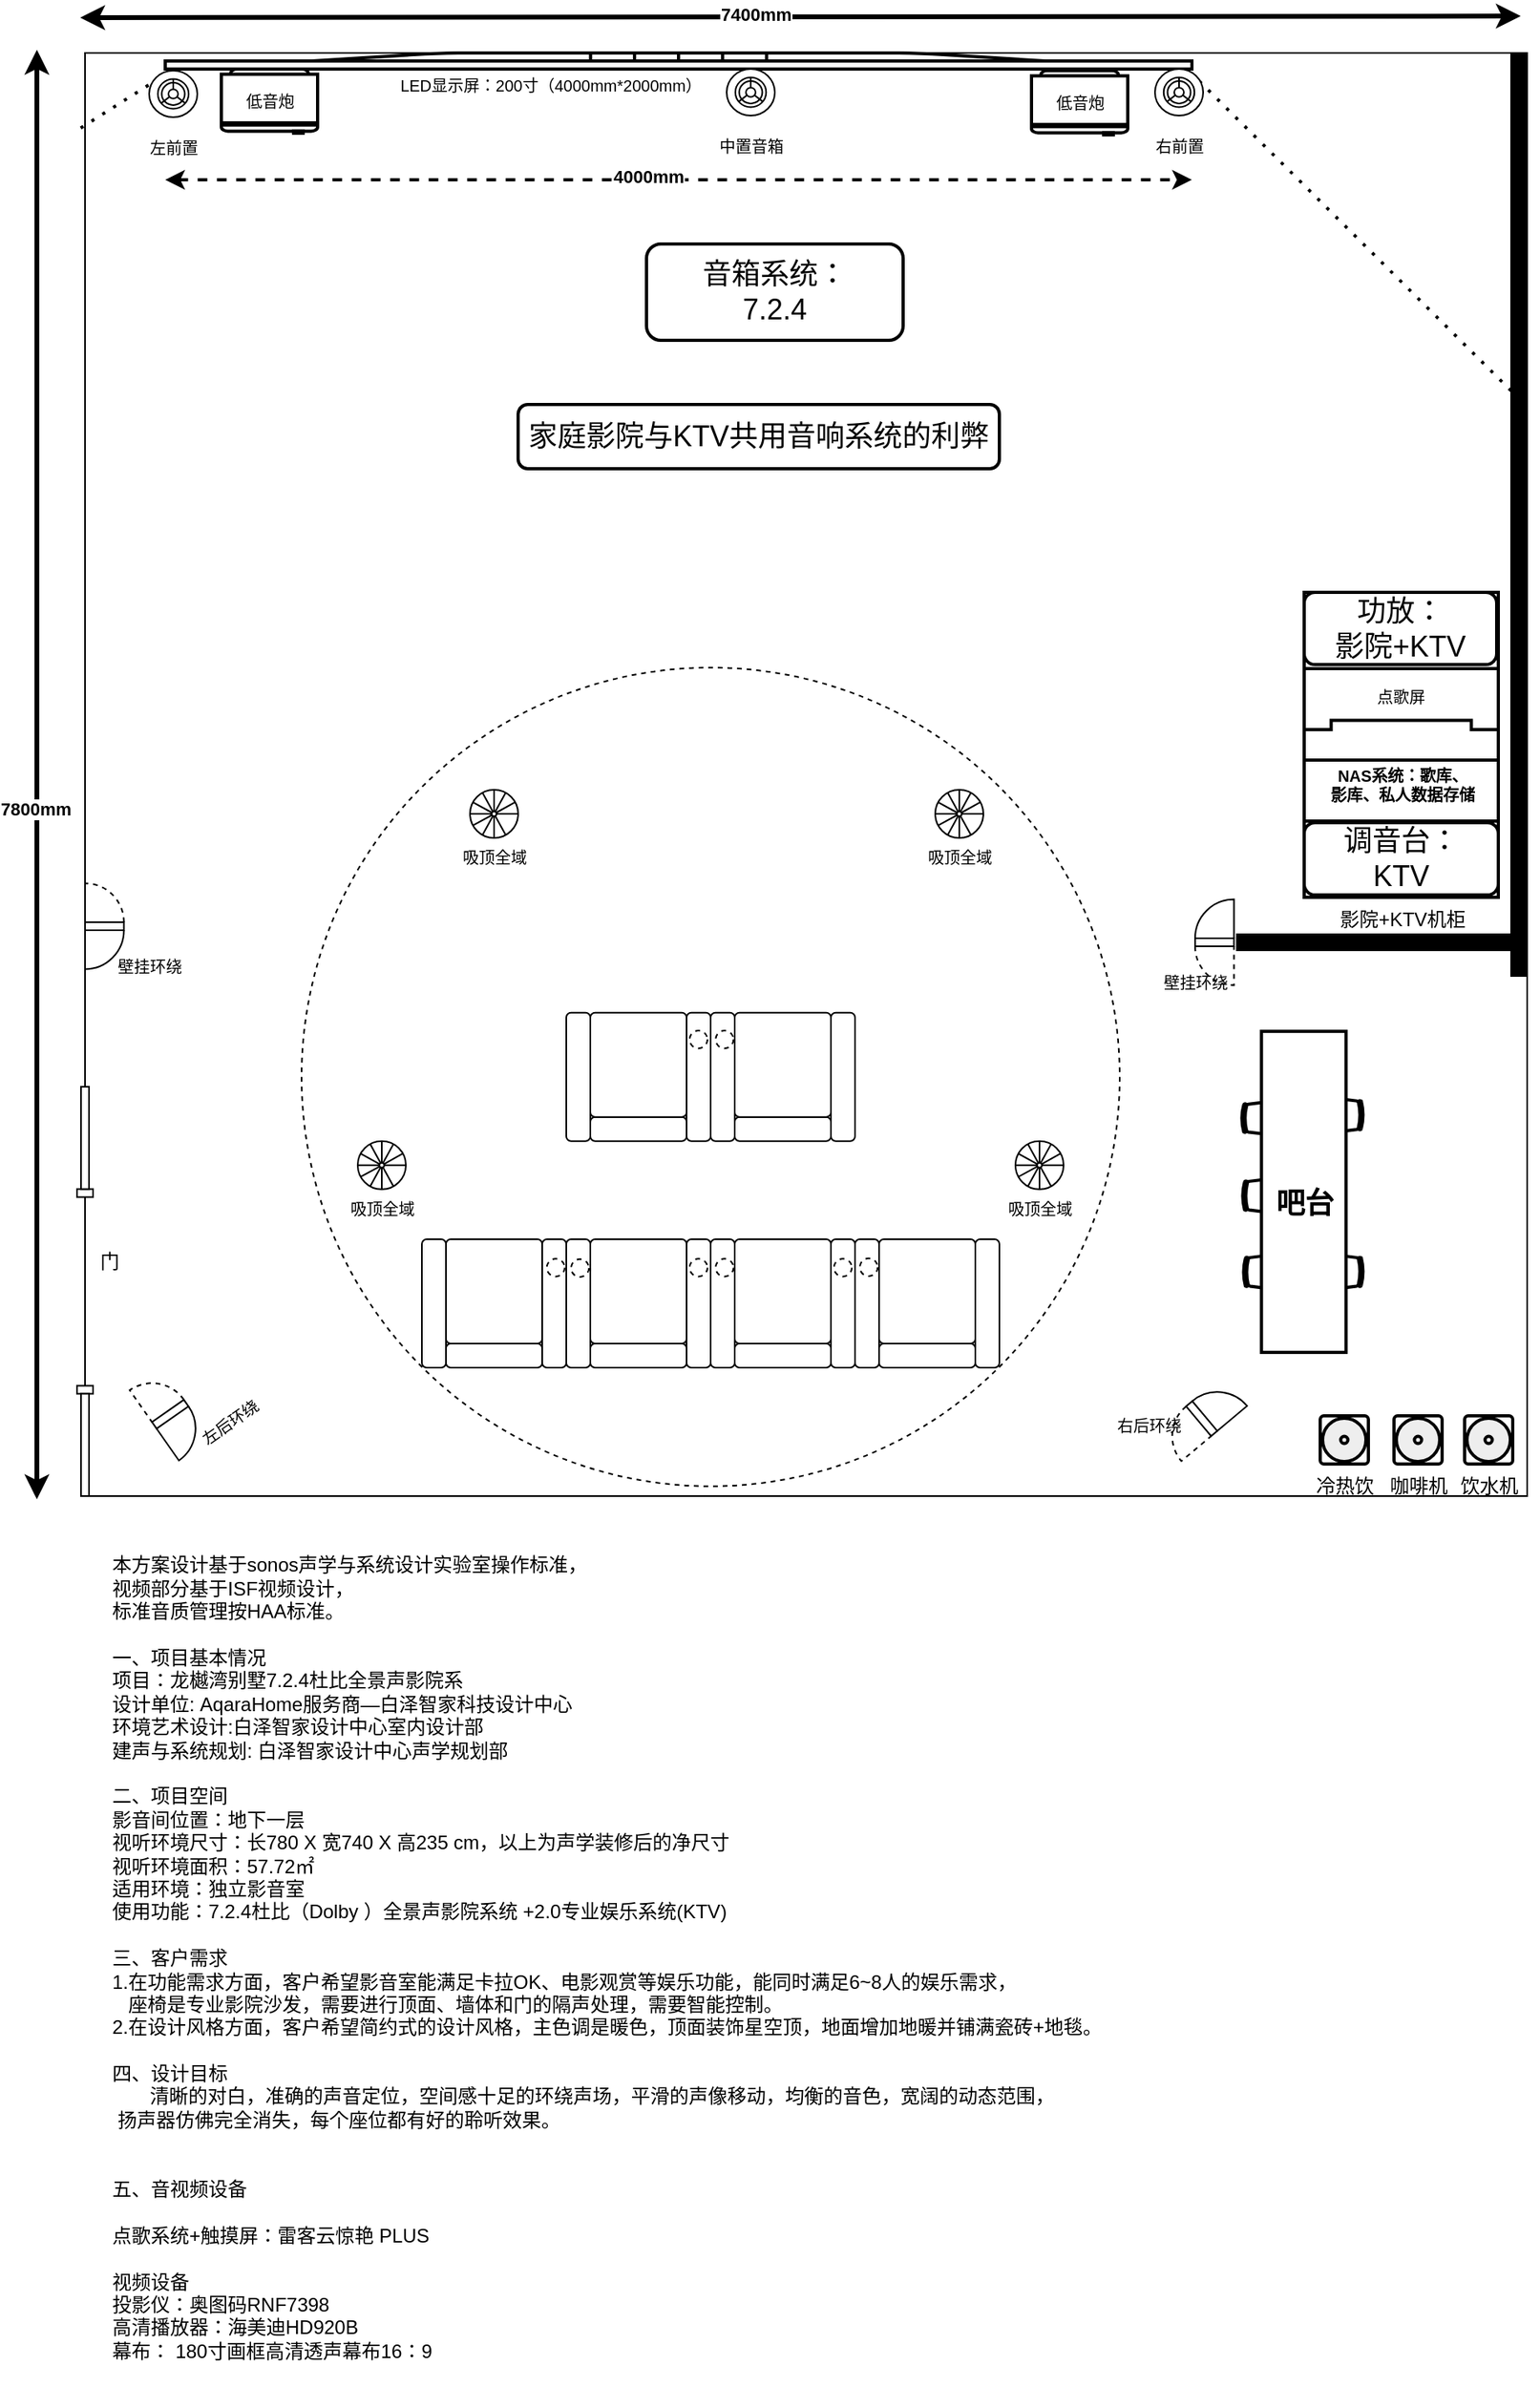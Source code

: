 <mxfile version="15.5.8" type="github">
  <diagram id="l9gon10-OVFrLEdtlygo" name="第 1 页">
    <mxGraphModel dx="1422" dy="754" grid="1" gridSize="10" guides="1" tooltips="1" connect="1" arrows="1" fold="1" page="1" pageScale="1" pageWidth="827" pageHeight="1169" math="0" shadow="0">
      <root>
        <mxCell id="0" />
        <mxCell id="1" parent="0" />
        <mxCell id="b5rMPWdn-qDBkz6BJryQ-1" value="" style="whiteSpace=wrap;html=1;aspect=fixed;" parent="1" vertex="1">
          <mxGeometry x="160" y="131" width="899" height="899" as="geometry" />
        </mxCell>
        <mxCell id="b5rMPWdn-qDBkz6BJryQ-3" value="" style="verticalLabelPosition=bottom;html=1;verticalAlign=top;align=center;shape=mxgraph.floorplan.doorDoublePocket;dx=0.25;rotation=90;" parent="1" vertex="1">
          <mxGeometry x="32.5" y="897.5" width="255" height="10" as="geometry" />
        </mxCell>
        <mxCell id="b5rMPWdn-qDBkz6BJryQ-4" value="门" style="text;html=1;resizable=0;autosize=1;align=center;verticalAlign=middle;points=[];fillColor=none;strokeColor=none;rounded=0;" parent="1" vertex="1">
          <mxGeometry x="160" y="874.25" width="30" height="20" as="geometry" />
        </mxCell>
        <mxCell id="b5rMPWdn-qDBkz6BJryQ-6" value="" style="verticalLabelPosition=bottom;html=1;verticalAlign=top;align=center;shape=mxgraph.floorplan.flat_tv;strokeWidth=2;" parent="1" vertex="1">
          <mxGeometry x="210" y="131" width="640" height="10" as="geometry" />
        </mxCell>
        <mxCell id="b5rMPWdn-qDBkz6BJryQ-33" value="" style="endArrow=none;dashed=1;html=1;dashPattern=1 3;strokeWidth=2;rounded=0;fontSize=18;entryX=0.006;entryY=1.1;entryDx=0;entryDy=0;entryPerimeter=0;exitX=-0.003;exitY=0.052;exitDx=0;exitDy=0;exitPerimeter=0;" parent="1" source="b5rMPWdn-qDBkz6BJryQ-1" target="b5rMPWdn-qDBkz6BJryQ-6" edge="1">
          <mxGeometry width="50" height="50" relative="1" as="geometry">
            <mxPoint x="210" y="230" as="sourcePoint" />
            <mxPoint x="260" y="180" as="targetPoint" />
          </mxGeometry>
        </mxCell>
        <mxCell id="b5rMPWdn-qDBkz6BJryQ-34" value="" style="endArrow=none;dashed=1;html=1;dashPattern=1 3;strokeWidth=2;rounded=0;fontSize=18;entryX=1;entryY=1.3;entryDx=0;entryDy=0;entryPerimeter=0;exitX=0.366;exitY=1;exitDx=0;exitDy=0;exitPerimeter=0;" parent="1" source="b5rMPWdn-qDBkz6BJryQ-8" target="b5rMPWdn-qDBkz6BJryQ-6" edge="1">
          <mxGeometry width="50" height="50" relative="1" as="geometry">
            <mxPoint x="170" y="342.27" as="sourcePoint" />
            <mxPoint x="224.68" y="152" as="targetPoint" />
          </mxGeometry>
        </mxCell>
        <mxCell id="b5rMPWdn-qDBkz6BJryQ-36" value="" style="verticalLabelPosition=bottom;html=1;verticalAlign=top;align=center;shape=mxgraph.floorplan.refrigerator;fontSize=18;strokeWidth=2;" parent="1" vertex="1">
          <mxGeometry x="245" y="141" width="60" height="40" as="geometry" />
        </mxCell>
        <mxCell id="b5rMPWdn-qDBkz6BJryQ-44" value="音箱系统：&lt;br&gt;7.2.4" style="rounded=1;whiteSpace=wrap;html=1;fontSize=18;strokeWidth=2;" parent="1" vertex="1">
          <mxGeometry x="510" y="250" width="160" height="60" as="geometry" />
        </mxCell>
        <mxCell id="b5rMPWdn-qDBkz6BJryQ-46" value="" style="verticalLabelPosition=bottom;html=1;verticalAlign=top;align=center;shape=mxgraph.floorplan.refrigerator;fontSize=18;strokeWidth=2;" parent="1" vertex="1">
          <mxGeometry x="750" y="142" width="60" height="40" as="geometry" />
        </mxCell>
        <mxCell id="b5rMPWdn-qDBkz6BJryQ-47" value="&lt;span style=&quot;font-size: 10px&quot;&gt;左前置&lt;/span&gt;" style="verticalLabelPosition=bottom;html=1;verticalAlign=top;align=center;shape=mxgraph.floorplan.floor_lamp;fontSize=18;strokeWidth=1;" parent="1" vertex="1">
          <mxGeometry x="200" y="142" width="30" height="29" as="geometry" />
        </mxCell>
        <mxCell id="b5rMPWdn-qDBkz6BJryQ-48" value="&lt;font style=&quot;font-size: 10px&quot;&gt;右前置&lt;/font&gt;" style="verticalLabelPosition=bottom;html=1;verticalAlign=top;align=center;shape=mxgraph.floorplan.floor_lamp;fontSize=18;strokeWidth=1;" parent="1" vertex="1">
          <mxGeometry x="827" y="141" width="30" height="29" as="geometry" />
        </mxCell>
        <mxCell id="b5rMPWdn-qDBkz6BJryQ-49" value="&lt;font style=&quot;font-size: 10px&quot;&gt;中置音箱&lt;/font&gt;" style="verticalLabelPosition=bottom;html=1;verticalAlign=top;align=center;shape=mxgraph.floorplan.floor_lamp;fontSize=18;strokeWidth=1;" parent="1" vertex="1">
          <mxGeometry x="560" y="141" width="30" height="29" as="geometry" />
        </mxCell>
        <mxCell id="b5rMPWdn-qDBkz6BJryQ-50" value="低音炮" style="text;html=1;align=center;verticalAlign=middle;resizable=0;points=[];autosize=1;strokeColor=none;fillColor=none;fontSize=10;" parent="1" vertex="1">
          <mxGeometry x="250" y="151" width="50" height="20" as="geometry" />
        </mxCell>
        <mxCell id="b5rMPWdn-qDBkz6BJryQ-51" value="低音炮" style="text;html=1;align=center;verticalAlign=middle;resizable=0;points=[];autosize=1;strokeColor=none;fillColor=none;fontSize=10;" parent="1" vertex="1">
          <mxGeometry x="755" y="152" width="50" height="20" as="geometry" />
        </mxCell>
        <mxCell id="b5rMPWdn-qDBkz6BJryQ-57" value="" style="group" parent="1" vertex="1" connectable="0">
          <mxGeometry x="160" y="650" width="70" height="60" as="geometry" />
        </mxCell>
        <mxCell id="b5rMPWdn-qDBkz6BJryQ-53" value="" style="verticalLabelPosition=bottom;html=1;verticalAlign=top;align=center;shape=mxgraph.floorplan.doorDoubleAction;aspect=fixed;fontSize=10;strokeWidth=1;" parent="b5rMPWdn-qDBkz6BJryQ-57" vertex="1">
          <mxGeometry width="24.24" height="50" as="geometry" />
        </mxCell>
        <mxCell id="b5rMPWdn-qDBkz6BJryQ-55" value="壁挂环绕" style="text;html=1;align=center;verticalAlign=middle;resizable=0;points=[];autosize=1;strokeColor=none;fillColor=none;fontSize=10;" parent="b5rMPWdn-qDBkz6BJryQ-57" vertex="1">
          <mxGeometry x="10" y="40" width="60" height="20" as="geometry" />
        </mxCell>
        <mxCell id="b5rMPWdn-qDBkz6BJryQ-58" value="" style="group;rotation=-35;" parent="1" vertex="1" connectable="0">
          <mxGeometry x="200" y="940" width="80" height="60" as="geometry" />
        </mxCell>
        <mxCell id="b5rMPWdn-qDBkz6BJryQ-59" value="" style="verticalLabelPosition=bottom;html=1;verticalAlign=top;align=center;shape=mxgraph.floorplan.doorDoubleAction;aspect=fixed;fontSize=10;strokeWidth=1;rotation=-35;" parent="b5rMPWdn-qDBkz6BJryQ-58" vertex="1">
          <mxGeometry x="1" y="14" width="24.24" height="50" as="geometry" />
        </mxCell>
        <mxCell id="b5rMPWdn-qDBkz6BJryQ-60" value="左后环绕" style="text;html=1;align=center;verticalAlign=middle;resizable=0;points=[];autosize=1;strokeColor=none;fillColor=none;fontSize=10;rotation=-35;" parent="b5rMPWdn-qDBkz6BJryQ-58" vertex="1">
          <mxGeometry x="20" y="34" width="60" height="20" as="geometry" />
        </mxCell>
        <mxCell id="b5rMPWdn-qDBkz6BJryQ-61" value="" style="group;rotation=-130;" parent="1" vertex="1" connectable="0">
          <mxGeometry x="810" y="930.75" width="73" height="65" as="geometry" />
        </mxCell>
        <mxCell id="b5rMPWdn-qDBkz6BJryQ-62" value="" style="verticalLabelPosition=bottom;html=1;verticalAlign=top;align=center;shape=mxgraph.floorplan.doorDoubleAction;aspect=fixed;fontSize=10;strokeWidth=1;rotation=-130;" parent="b5rMPWdn-qDBkz6BJryQ-61" vertex="1">
          <mxGeometry x="34" y="26" width="24.24" height="50" as="geometry" />
        </mxCell>
        <mxCell id="b5rMPWdn-qDBkz6BJryQ-64" value="右后环绕" style="text;html=1;align=center;verticalAlign=middle;resizable=0;points=[];autosize=1;strokeColor=none;fillColor=none;fontSize=10;" parent="b5rMPWdn-qDBkz6BJryQ-61" vertex="1">
          <mxGeometry x="-17" y="45" width="60" height="20" as="geometry" />
        </mxCell>
        <mxCell id="b5rMPWdn-qDBkz6BJryQ-70" value="LED显示屏：200寸（4000mm*2000mm）" style="text;html=1;align=center;verticalAlign=middle;resizable=0;points=[];autosize=1;strokeColor=none;fillColor=none;fontSize=10;" parent="1" vertex="1">
          <mxGeometry x="330" y="141" width="240" height="20" as="geometry" />
        </mxCell>
        <mxCell id="b5rMPWdn-qDBkz6BJryQ-74" value="家庭影院与KTV共用音响系统的利弊" style="rounded=1;whiteSpace=wrap;html=1;fontSize=18;strokeWidth=2;" parent="1" vertex="1">
          <mxGeometry x="430" y="350" width="300" height="40" as="geometry" />
        </mxCell>
        <mxCell id="1w61FhapGZaRiAZ52wyA-1" value="" style="endArrow=classic;startArrow=classic;html=1;rounded=0;strokeWidth=3;" parent="1" edge="1">
          <mxGeometry width="50" height="50" relative="1" as="geometry">
            <mxPoint x="157" y="109" as="sourcePoint" />
            <mxPoint x="1055" y="108" as="targetPoint" />
          </mxGeometry>
        </mxCell>
        <mxCell id="1w61FhapGZaRiAZ52wyA-4" value="&lt;b&gt;7400mm&lt;/b&gt;" style="edgeLabel;html=1;align=center;verticalAlign=middle;resizable=0;points=[];" parent="1w61FhapGZaRiAZ52wyA-1" vertex="1" connectable="0">
          <mxGeometry x="-0.064" y="2" relative="1" as="geometry">
            <mxPoint as="offset" />
          </mxGeometry>
        </mxCell>
        <mxCell id="1w61FhapGZaRiAZ52wyA-2" value="" style="endArrow=classic;startArrow=classic;html=1;rounded=0;strokeWidth=3;" parent="1" edge="1">
          <mxGeometry width="50" height="50" relative="1" as="geometry">
            <mxPoint x="130" y="129" as="sourcePoint" />
            <mxPoint x="130" y="1032" as="targetPoint" />
          </mxGeometry>
        </mxCell>
        <mxCell id="1w61FhapGZaRiAZ52wyA-3" value="&lt;b&gt;7800mm&lt;/b&gt;" style="edgeLabel;html=1;align=center;verticalAlign=middle;resizable=0;points=[];" parent="1w61FhapGZaRiAZ52wyA-2" vertex="1" connectable="0">
          <mxGeometry x="-0.471" y="-1" relative="1" as="geometry">
            <mxPoint y="234" as="offset" />
          </mxGeometry>
        </mxCell>
        <mxCell id="1w61FhapGZaRiAZ52wyA-5" value="" style="endArrow=classic;startArrow=classic;html=1;rounded=0;strokeWidth=2;dashed=1;" parent="1" edge="1">
          <mxGeometry width="50" height="50" relative="1" as="geometry">
            <mxPoint x="210" y="210" as="sourcePoint" />
            <mxPoint x="850" y="210" as="targetPoint" />
          </mxGeometry>
        </mxCell>
        <mxCell id="1w61FhapGZaRiAZ52wyA-6" value="&lt;b&gt;4000mm&lt;/b&gt;" style="edgeLabel;html=1;align=center;verticalAlign=middle;resizable=0;points=[];" parent="1w61FhapGZaRiAZ52wyA-5" vertex="1" connectable="0">
          <mxGeometry x="-0.064" y="2" relative="1" as="geometry">
            <mxPoint x="1" as="offset" />
          </mxGeometry>
        </mxCell>
        <mxCell id="LeZy-6Q0t0JDq_TNYTME-3" value="&lt;div&gt;本方案设计基于sonos声学与系统设计实验室操作标准，&lt;/div&gt;&lt;div&gt;视频部分基于ISF视频设计，&lt;/div&gt;&lt;div&gt;标准音质管理按HAA标准。&lt;/div&gt;&lt;div&gt;&amp;nbsp;&lt;/div&gt;&lt;div&gt;一、项目基本情况&lt;/div&gt;&lt;div&gt;项目：龙樾湾别墅7.2.4杜比全景声影院系&lt;/div&gt;&lt;div&gt;设计单位: AqaraHome服务商—白泽智家科技设计中心&lt;/div&gt;&lt;div&gt;环境艺术设计:白泽智家设计中心室内设计部&lt;/div&gt;&lt;div&gt;建声与系统规划: 白泽智家设计中心声学规划部&lt;/div&gt;&lt;div&gt;&amp;nbsp;&lt;/div&gt;&lt;div&gt;二、项目空间&lt;/div&gt;&lt;div&gt;影音间位置：地下一层&lt;/div&gt;&lt;div&gt;视听环境尺寸：长780 X 宽740 X 高235 cm，以上为声学装修后的净尺寸&lt;/div&gt;&lt;div&gt;视听环境面积：57.72㎡&lt;/div&gt;&lt;div&gt;适用环境：独立影音室&lt;/div&gt;&lt;div&gt;使用功能：7.2.4杜比（Dolby ）全景声影院系统 +2.0专业娱乐系统(KTV)&lt;/div&gt;&lt;div&gt;&amp;nbsp;&lt;/div&gt;&lt;div&gt;三、客户需求&lt;/div&gt;&lt;div&gt;1.在功能需求方面，客户希望影音室能满足卡拉OK、电影观赏等娱乐功能，能同时满足6~8人的娱乐需求，&lt;/div&gt;&lt;div&gt;&amp;nbsp; &amp;nbsp;座椅是专业影院沙发，需要进行顶面、墙体和门的隔声处理，需要智能控制。&lt;/div&gt;&lt;div&gt;2.在设计风格方面，客户希望简约式的设计风格，主色调是暖色，顶面装饰星空顶，地面增加地暖并铺满瓷砖+地毯。&lt;/div&gt;&lt;div&gt;&amp;nbsp;&lt;/div&gt;&lt;div&gt;四、设计目标&lt;/div&gt;&lt;div&gt;&amp;nbsp; &amp;nbsp; &amp;nbsp; &amp;nbsp;清晰的对白，准确的声音定位，空间感十足的环绕声场，平滑的声像移动，均衡的音色，宽阔的动态范围，&lt;/div&gt;&lt;div&gt;&amp;nbsp;扬声器仿佛完全消失，每个座位都有好的聆听效果。&lt;/div&gt;&lt;div&gt;&lt;br&gt;&lt;/div&gt;&lt;div&gt;&amp;nbsp;&lt;/div&gt;&lt;div&gt;五、音视频设备&amp;nbsp;&lt;/div&gt;&lt;div&gt;&lt;br&gt;&lt;/div&gt;&lt;div&gt;&lt;div&gt;点歌系统+触摸屏：雷客云惊艳 PLUS&lt;/div&gt;&lt;div&gt;&lt;br&gt;&lt;/div&gt;&lt;div&gt;视频设备&lt;/div&gt;&lt;div&gt;投影仪：奥图码RNF7398&lt;/div&gt;&lt;div&gt;高清播放器：海美迪HD920B&lt;/div&gt;&lt;div&gt;幕布： 180寸画框高清透声幕布16：9&lt;/div&gt;&lt;/div&gt;&lt;div&gt;&lt;br&gt;&lt;/div&gt;" style="text;html=1;align=left;verticalAlign=middle;resizable=0;points=[];autosize=1;strokeColor=none;fillColor=none;" vertex="1" parent="1">
          <mxGeometry x="175" y="1070" width="630" height="510" as="geometry" />
        </mxCell>
        <mxCell id="LeZy-6Q0t0JDq_TNYTME-4" value="" style="group;rotation=-90;" vertex="1" connectable="0" parent="1">
          <mxGeometry x="853.88" y="883.88" width="200" height="140" as="geometry" />
        </mxCell>
        <mxCell id="b5rMPWdn-qDBkz6BJryQ-11" value="" style="verticalLabelPosition=bottom;html=1;verticalAlign=top;align=center;shape=mxgraph.floorplan.office_chair;shadow=0;strokeWidth=2;rotation=-90;" parent="LeZy-6Q0t0JDq_TNYTME-4" vertex="1">
          <mxGeometry x="28.55" y="-4.901" width="21.622" height="22.69" as="geometry" />
        </mxCell>
        <mxCell id="b5rMPWdn-qDBkz6BJryQ-12" value="" style="verticalLabelPosition=bottom;html=1;verticalAlign=top;align=center;shape=mxgraph.floorplan.office_chair;shadow=0;direction=west;strokeWidth=2;rotation=-90;" parent="LeZy-6Q0t0JDq_TNYTME-4" vertex="1">
          <mxGeometry x="80.982" y="-4.901" width="21.622" height="22.69" as="geometry" />
        </mxCell>
        <mxCell id="b5rMPWdn-qDBkz6BJryQ-14" value="" style="verticalLabelPosition=bottom;html=1;verticalAlign=top;align=center;shape=mxgraph.floorplan.office_chair;shadow=0;direction=south;strokeWidth=2;rotation=-180;" parent="LeZy-6Q0t0JDq_TNYTME-4" vertex="1">
          <mxGeometry x="26.928" y="-99.883" width="23.243" height="21.107" as="geometry" />
        </mxCell>
        <mxCell id="b5rMPWdn-qDBkz6BJryQ-15" value="" style="verticalLabelPosition=bottom;html=1;verticalAlign=top;align=center;shape=mxgraph.floorplan.office_chair;shadow=0;strokeWidth=2;rotation=-90;" parent="LeZy-6Q0t0JDq_TNYTME-4" vertex="1">
          <mxGeometry x="28.009" y="-52.392" width="21.622" height="22.69" as="geometry" />
        </mxCell>
        <mxCell id="b5rMPWdn-qDBkz6BJryQ-16" value="" style="verticalLabelPosition=bottom;html=1;verticalAlign=top;align=center;shape=mxgraph.floorplan.office_chair;shadow=0;direction=west;strokeWidth=2;rotation=-90;" parent="LeZy-6Q0t0JDq_TNYTME-4" vertex="1">
          <mxGeometry x="80.982" y="-102.522" width="21.622" height="22.69" as="geometry" />
        </mxCell>
        <mxCell id="b5rMPWdn-qDBkz6BJryQ-17" value="" style="shape=rect;shadow=0;strokeWidth=2;fontSize=18;fontStyle=1;rotation=-90;" parent="LeZy-6Q0t0JDq_TNYTME-4" vertex="1">
          <mxGeometry x="-34.153" y="-69.805" width="200" height="52.768" as="geometry" />
        </mxCell>
        <mxCell id="LeZy-6Q0t0JDq_TNYTME-5" value="&lt;font style=&quot;font-size: 18px&quot;&gt;&lt;b&gt;吧台&lt;/b&gt;&lt;/font&gt;" style="text;html=1;align=center;verticalAlign=middle;resizable=0;points=[];autosize=1;strokeColor=none;fillColor=none;" vertex="1" parent="LeZy-6Q0t0JDq_TNYTME-4">
          <mxGeometry x="40.793" y="-46.324" width="50" height="20" as="geometry" />
        </mxCell>
        <mxCell id="LeZy-6Q0t0JDq_TNYTME-7" value="" style="group" vertex="1" connectable="0" parent="1">
          <mxGeometry x="920" y="467" width="139" height="236" as="geometry" />
        </mxCell>
        <mxCell id="b5rMPWdn-qDBkz6BJryQ-9" value="影院+KTV机柜" style="verticalLabelPosition=bottom;dashed=0;shadow=0;html=1;align=center;verticalAlign=top;shape=mxgraph.cabinets.cb_2p;strokeWidth=2;" parent="LeZy-6Q0t0JDq_TNYTME-7" vertex="1">
          <mxGeometry width="121" height="190" as="geometry" />
        </mxCell>
        <mxCell id="b5rMPWdn-qDBkz6BJryQ-69" value="功放：&lt;br&gt;影院+KTV" style="rounded=1;whiteSpace=wrap;html=1;fontSize=18;strokeWidth=2;" parent="LeZy-6Q0t0JDq_TNYTME-7" vertex="1">
          <mxGeometry width="120" height="45" as="geometry" />
        </mxCell>
        <mxCell id="b5rMPWdn-qDBkz6BJryQ-71" value="调音台：&lt;br&gt;KTV" style="rounded=1;whiteSpace=wrap;html=1;fontSize=18;strokeWidth=2;" parent="LeZy-6Q0t0JDq_TNYTME-7" vertex="1">
          <mxGeometry y="143.5" width="121" height="45" as="geometry" />
        </mxCell>
        <mxCell id="b5rMPWdn-qDBkz6BJryQ-72" value="点歌屏" style="text;html=1;align=center;verticalAlign=middle;resizable=0;points=[];autosize=1;strokeColor=none;fillColor=none;fontSize=10;" parent="LeZy-6Q0t0JDq_TNYTME-7" vertex="1">
          <mxGeometry x="35" y="55" width="50" height="20" as="geometry" />
        </mxCell>
        <mxCell id="b5rMPWdn-qDBkz6BJryQ-73" value="&lt;b&gt;NAS系统：歌库、&lt;br&gt;影库、私人数据存储&lt;/b&gt;" style="text;html=1;align=center;verticalAlign=middle;resizable=0;points=[];autosize=1;strokeColor=none;fillColor=none;fontSize=10;" parent="LeZy-6Q0t0JDq_TNYTME-7" vertex="1">
          <mxGeometry x="1" y="105" width="120" height="30" as="geometry" />
        </mxCell>
        <mxCell id="b5rMPWdn-qDBkz6BJryQ-7" value="" style="verticalLabelPosition=bottom;html=1;verticalAlign=top;align=center;shape=mxgraph.floorplan.wall;fillColor=#000000;" parent="LeZy-6Q0t0JDq_TNYTME-7" vertex="1">
          <mxGeometry x="-42" y="213" width="181" height="10" as="geometry" />
        </mxCell>
        <mxCell id="b5rMPWdn-qDBkz6BJryQ-8" value="" style="verticalLabelPosition=bottom;html=1;verticalAlign=top;align=center;shape=mxgraph.floorplan.wall;fillColor=#000000;direction=south;" parent="1" vertex="1">
          <mxGeometry x="1049" y="131" width="10" height="575" as="geometry" />
        </mxCell>
        <mxCell id="LeZy-6Q0t0JDq_TNYTME-8" value="" style="group" vertex="1" connectable="0" parent="1">
          <mxGeometry x="822" y="660" width="60" height="60" as="geometry" />
        </mxCell>
        <mxCell id="b5rMPWdn-qDBkz6BJryQ-54" value="" style="verticalLabelPosition=bottom;html=1;verticalAlign=top;align=center;shape=mxgraph.floorplan.doorDoubleAction;aspect=fixed;fontSize=10;strokeWidth=1;rotation=-180;" parent="LeZy-6Q0t0JDq_TNYTME-8" vertex="1">
          <mxGeometry x="30" width="24.24" height="50" as="geometry" />
        </mxCell>
        <mxCell id="b5rMPWdn-qDBkz6BJryQ-56" value="壁挂环绕" style="text;html=1;align=center;verticalAlign=middle;resizable=0;points=[];autosize=1;strokeColor=none;fillColor=none;fontSize=10;" parent="LeZy-6Q0t0JDq_TNYTME-8" vertex="1">
          <mxGeometry y="40" width="60" height="20" as="geometry" />
        </mxCell>
        <mxCell id="LeZy-6Q0t0JDq_TNYTME-9" value="" style="group" vertex="1" connectable="0" parent="1">
          <mxGeometry x="930" y="980" width="120" height="30" as="geometry" />
        </mxCell>
        <mxCell id="b5rMPWdn-qDBkz6BJryQ-10" value="饮水机" style="verticalLabelPosition=bottom;html=1;verticalAlign=top;align=center;shape=mxgraph.floorplan.water_cooler;strokeWidth=2;" parent="LeZy-6Q0t0JDq_TNYTME-9" vertex="1">
          <mxGeometry x="90" width="30" height="30" as="geometry" />
        </mxCell>
        <mxCell id="b5rMPWdn-qDBkz6BJryQ-18" value="咖啡机" style="verticalLabelPosition=bottom;html=1;verticalAlign=top;align=center;shape=mxgraph.floorplan.water_cooler;strokeWidth=2;" parent="LeZy-6Q0t0JDq_TNYTME-9" vertex="1">
          <mxGeometry x="45.97" width="30" height="30" as="geometry" />
        </mxCell>
        <mxCell id="b5rMPWdn-qDBkz6BJryQ-19" value="冷热饮" style="verticalLabelPosition=bottom;html=1;verticalAlign=top;align=center;shape=mxgraph.floorplan.water_cooler;strokeWidth=2;" parent="LeZy-6Q0t0JDq_TNYTME-9" vertex="1">
          <mxGeometry width="30" height="30" as="geometry" />
        </mxCell>
        <mxCell id="LeZy-6Q0t0JDq_TNYTME-10" value="" style="ellipse;whiteSpace=wrap;html=1;aspect=fixed;fontSize=18;align=left;dashed=1;" vertex="1" parent="1">
          <mxGeometry x="295" y="513.88" width="510" height="510" as="geometry" />
        </mxCell>
        <mxCell id="b5rMPWdn-qDBkz6BJryQ-65" value="吸顶全域" style="verticalLabelPosition=bottom;html=1;verticalAlign=top;align=center;shape=mxgraph.floorplan.spiral_stairs;fontSize=10;strokeWidth=1;" parent="1" vertex="1">
          <mxGeometry x="400" y="590" width="30" height="30" as="geometry" />
        </mxCell>
        <mxCell id="b5rMPWdn-qDBkz6BJryQ-68" value="吸顶全域" style="verticalLabelPosition=bottom;html=1;verticalAlign=top;align=center;shape=mxgraph.floorplan.spiral_stairs;fontSize=10;strokeWidth=1;" parent="1" vertex="1">
          <mxGeometry x="690" y="590" width="30" height="30" as="geometry" />
        </mxCell>
        <mxCell id="b5rMPWdn-qDBkz6BJryQ-67" value="吸顶全域" style="verticalLabelPosition=bottom;html=1;verticalAlign=top;align=center;shape=mxgraph.floorplan.spiral_stairs;fontSize=10;strokeWidth=1;" parent="1" vertex="1">
          <mxGeometry x="740" y="808.88" width="30" height="30" as="geometry" />
        </mxCell>
        <mxCell id="b5rMPWdn-qDBkz6BJryQ-66" value="吸顶全域" style="verticalLabelPosition=bottom;html=1;verticalAlign=top;align=center;shape=mxgraph.floorplan.spiral_stairs;fontSize=10;strokeWidth=1;" parent="1" vertex="1">
          <mxGeometry x="330" y="808.88" width="30" height="30" as="geometry" />
        </mxCell>
        <mxCell id="b5rMPWdn-qDBkz6BJryQ-22" value="" style="verticalLabelPosition=bottom;html=1;verticalAlign=top;align=center;shape=mxgraph.floorplan.sofa;fontSize=18;strokeWidth=1;rotation=-180;" parent="1" vertex="1">
          <mxGeometry x="460" y="870" width="90" height="80" as="geometry" />
        </mxCell>
        <mxCell id="b5rMPWdn-qDBkz6BJryQ-23" value="" style="verticalLabelPosition=bottom;html=1;verticalAlign=top;align=center;shape=mxgraph.floorplan.sofa;fontSize=18;strokeWidth=1;rotation=-180;" parent="1" vertex="1">
          <mxGeometry x="550" y="870" width="90" height="80" as="geometry" />
        </mxCell>
        <mxCell id="b5rMPWdn-qDBkz6BJryQ-24" value="" style="verticalLabelPosition=bottom;html=1;verticalAlign=top;align=center;shape=mxgraph.floorplan.sofa;fontSize=18;strokeWidth=1;rotation=-180;" parent="1" vertex="1">
          <mxGeometry x="640" y="870" width="90" height="80" as="geometry" />
        </mxCell>
        <mxCell id="LeZy-6Q0t0JDq_TNYTME-6" value="" style="verticalLabelPosition=bottom;html=1;verticalAlign=top;align=center;shape=mxgraph.floorplan.sofa;fontSize=18;strokeWidth=1;rotation=-180;" vertex="1" parent="1">
          <mxGeometry x="370" y="870" width="90" height="80" as="geometry" />
        </mxCell>
        <mxCell id="LeZy-6Q0t0JDq_TNYTME-12" value="" style="verticalLabelPosition=bottom;html=1;verticalAlign=top;align=center;shape=mxgraph.floorplan.sofa;fontSize=18;strokeWidth=1;rotation=-180;" vertex="1" parent="1">
          <mxGeometry x="460" y="728.88" width="90" height="80" as="geometry" />
        </mxCell>
        <mxCell id="LeZy-6Q0t0JDq_TNYTME-13" value="" style="verticalLabelPosition=bottom;html=1;verticalAlign=top;align=center;shape=mxgraph.floorplan.sofa;fontSize=18;strokeWidth=1;rotation=-180;" vertex="1" parent="1">
          <mxGeometry x="550" y="728.88" width="90" height="80" as="geometry" />
        </mxCell>
        <mxCell id="LeZy-6Q0t0JDq_TNYTME-14" value="" style="ellipse;whiteSpace=wrap;html=1;aspect=fixed;dashed=1;fontSize=18;align=left;" vertex="1" parent="1">
          <mxGeometry x="536.88" y="740" width="11.12" height="11.12" as="geometry" />
        </mxCell>
        <mxCell id="LeZy-6Q0t0JDq_TNYTME-15" value="" style="ellipse;whiteSpace=wrap;html=1;aspect=fixed;dashed=1;fontSize=18;align=left;" vertex="1" parent="1">
          <mxGeometry x="553.12" y="740" width="11.12" height="11.12" as="geometry" />
        </mxCell>
        <mxCell id="LeZy-6Q0t0JDq_TNYTME-16" value="" style="ellipse;whiteSpace=wrap;html=1;aspect=fixed;dashed=1;fontSize=18;align=left;" vertex="1" parent="1">
          <mxGeometry x="447.88" y="882.13" width="11.12" height="11.12" as="geometry" />
        </mxCell>
        <mxCell id="LeZy-6Q0t0JDq_TNYTME-17" value="" style="ellipse;whiteSpace=wrap;html=1;aspect=fixed;dashed=1;fontSize=18;align=left;" vertex="1" parent="1">
          <mxGeometry x="463" y="882.38" width="11.12" height="11.12" as="geometry" />
        </mxCell>
        <mxCell id="LeZy-6Q0t0JDq_TNYTME-20" value="" style="ellipse;whiteSpace=wrap;html=1;aspect=fixed;dashed=1;fontSize=18;align=left;" vertex="1" parent="1">
          <mxGeometry x="536.88" y="882.13" width="11.12" height="11.12" as="geometry" />
        </mxCell>
        <mxCell id="LeZy-6Q0t0JDq_TNYTME-21" value="" style="ellipse;whiteSpace=wrap;html=1;aspect=fixed;dashed=1;fontSize=18;align=left;" vertex="1" parent="1">
          <mxGeometry x="553.12" y="882.13" width="11.12" height="11.12" as="geometry" />
        </mxCell>
        <mxCell id="LeZy-6Q0t0JDq_TNYTME-22" value="" style="ellipse;whiteSpace=wrap;html=1;aspect=fixed;dashed=1;fontSize=18;align=left;" vertex="1" parent="1">
          <mxGeometry x="626.88" y="882.13" width="11.12" height="11.12" as="geometry" />
        </mxCell>
        <mxCell id="LeZy-6Q0t0JDq_TNYTME-23" value="" style="ellipse;whiteSpace=wrap;html=1;aspect=fixed;dashed=1;fontSize=18;align=left;" vertex="1" parent="1">
          <mxGeometry x="643" y="881.88" width="11.12" height="11.12" as="geometry" />
        </mxCell>
      </root>
    </mxGraphModel>
  </diagram>
</mxfile>
